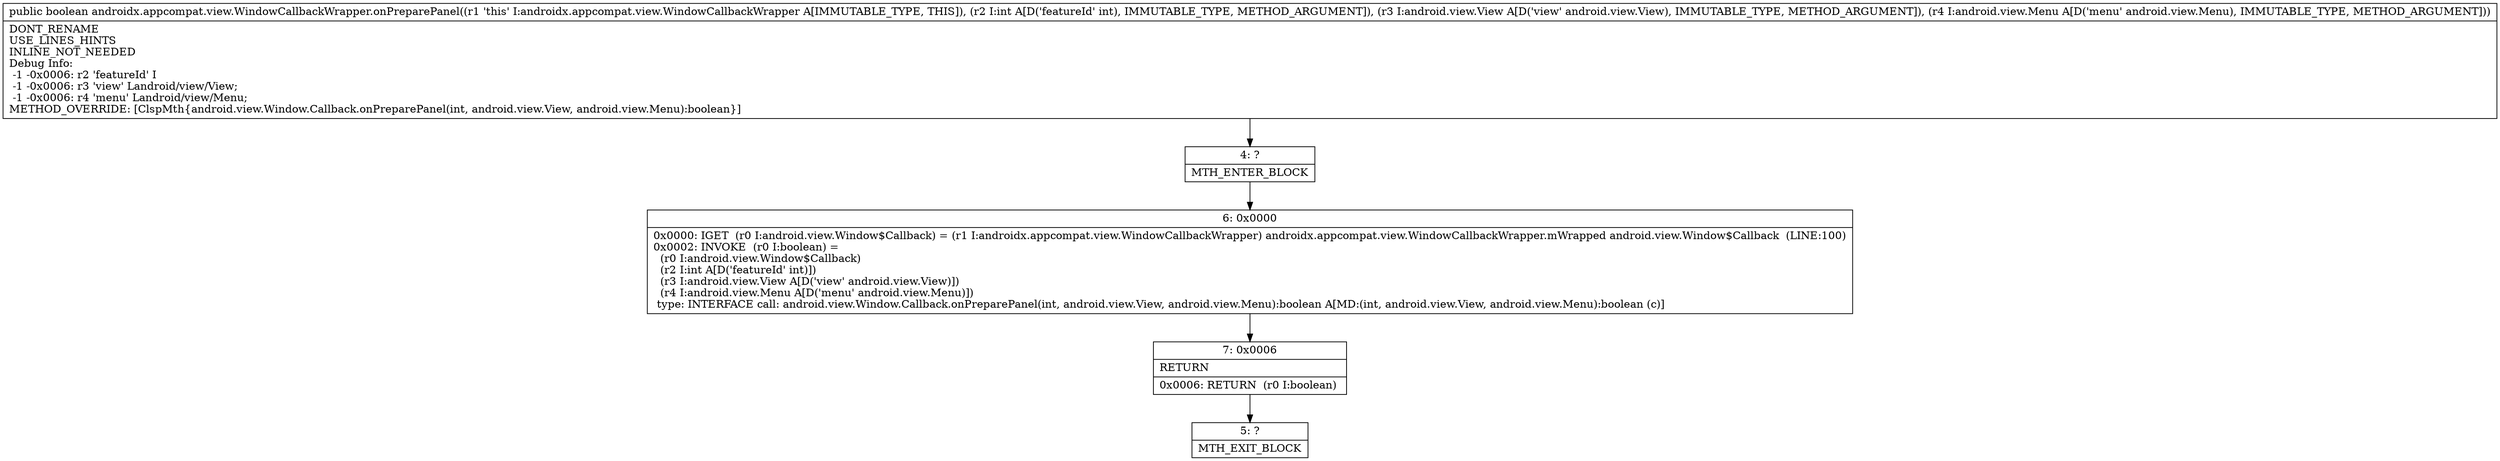 digraph "CFG forandroidx.appcompat.view.WindowCallbackWrapper.onPreparePanel(ILandroid\/view\/View;Landroid\/view\/Menu;)Z" {
Node_4 [shape=record,label="{4\:\ ?|MTH_ENTER_BLOCK\l}"];
Node_6 [shape=record,label="{6\:\ 0x0000|0x0000: IGET  (r0 I:android.view.Window$Callback) = (r1 I:androidx.appcompat.view.WindowCallbackWrapper) androidx.appcompat.view.WindowCallbackWrapper.mWrapped android.view.Window$Callback  (LINE:100)\l0x0002: INVOKE  (r0 I:boolean) = \l  (r0 I:android.view.Window$Callback)\l  (r2 I:int A[D('featureId' int)])\l  (r3 I:android.view.View A[D('view' android.view.View)])\l  (r4 I:android.view.Menu A[D('menu' android.view.Menu)])\l type: INTERFACE call: android.view.Window.Callback.onPreparePanel(int, android.view.View, android.view.Menu):boolean A[MD:(int, android.view.View, android.view.Menu):boolean (c)]\l}"];
Node_7 [shape=record,label="{7\:\ 0x0006|RETURN\l|0x0006: RETURN  (r0 I:boolean) \l}"];
Node_5 [shape=record,label="{5\:\ ?|MTH_EXIT_BLOCK\l}"];
MethodNode[shape=record,label="{public boolean androidx.appcompat.view.WindowCallbackWrapper.onPreparePanel((r1 'this' I:androidx.appcompat.view.WindowCallbackWrapper A[IMMUTABLE_TYPE, THIS]), (r2 I:int A[D('featureId' int), IMMUTABLE_TYPE, METHOD_ARGUMENT]), (r3 I:android.view.View A[D('view' android.view.View), IMMUTABLE_TYPE, METHOD_ARGUMENT]), (r4 I:android.view.Menu A[D('menu' android.view.Menu), IMMUTABLE_TYPE, METHOD_ARGUMENT]))  | DONT_RENAME\lUSE_LINES_HINTS\lINLINE_NOT_NEEDED\lDebug Info:\l  \-1 \-0x0006: r2 'featureId' I\l  \-1 \-0x0006: r3 'view' Landroid\/view\/View;\l  \-1 \-0x0006: r4 'menu' Landroid\/view\/Menu;\lMETHOD_OVERRIDE: [ClspMth\{android.view.Window.Callback.onPreparePanel(int, android.view.View, android.view.Menu):boolean\}]\l}"];
MethodNode -> Node_4;Node_4 -> Node_6;
Node_6 -> Node_7;
Node_7 -> Node_5;
}

